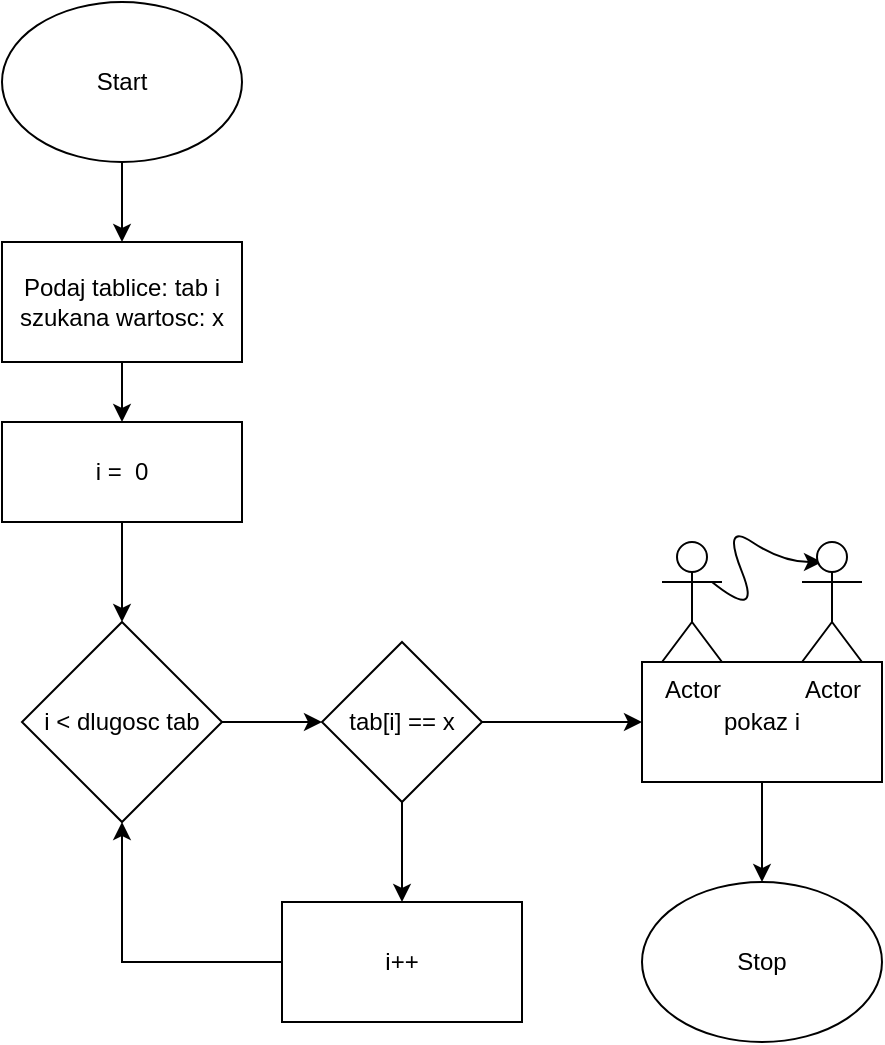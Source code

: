 <mxfile version="20.8.20" type="github">
  <diagram id="C5RBs43oDa-KdzZeNtuy" name="Page-1">
    <mxGraphModel dx="1434" dy="764" grid="1" gridSize="10" guides="1" tooltips="1" connect="1" arrows="1" fold="1" page="1" pageScale="1" pageWidth="827" pageHeight="1169" math="0" shadow="0">
      <root>
        <mxCell id="WIyWlLk6GJQsqaUBKTNV-0" />
        <mxCell id="WIyWlLk6GJQsqaUBKTNV-1" parent="WIyWlLk6GJQsqaUBKTNV-0" />
        <mxCell id="HesoKTyK_erUlwiVtJAj-3" style="edgeStyle=orthogonalEdgeStyle;rounded=0;orthogonalLoop=1;jettySize=auto;html=1;" edge="1" parent="WIyWlLk6GJQsqaUBKTNV-1" source="HesoKTyK_erUlwiVtJAj-0" target="HesoKTyK_erUlwiVtJAj-2">
          <mxGeometry relative="1" as="geometry" />
        </mxCell>
        <mxCell id="HesoKTyK_erUlwiVtJAj-0" value="Start" style="ellipse;whiteSpace=wrap;html=1;" vertex="1" parent="WIyWlLk6GJQsqaUBKTNV-1">
          <mxGeometry x="200" y="90" width="120" height="80" as="geometry" />
        </mxCell>
        <mxCell id="HesoKTyK_erUlwiVtJAj-1" value="Stop" style="ellipse;whiteSpace=wrap;html=1;" vertex="1" parent="WIyWlLk6GJQsqaUBKTNV-1">
          <mxGeometry x="520" y="530" width="120" height="80" as="geometry" />
        </mxCell>
        <mxCell id="HesoKTyK_erUlwiVtJAj-6" style="edgeStyle=orthogonalEdgeStyle;rounded=0;orthogonalLoop=1;jettySize=auto;html=1;" edge="1" parent="WIyWlLk6GJQsqaUBKTNV-1" source="HesoKTyK_erUlwiVtJAj-2" target="HesoKTyK_erUlwiVtJAj-5">
          <mxGeometry relative="1" as="geometry" />
        </mxCell>
        <mxCell id="HesoKTyK_erUlwiVtJAj-2" value="Podaj tablice: tab i szukana wartosc: x" style="rounded=0;whiteSpace=wrap;html=1;" vertex="1" parent="WIyWlLk6GJQsqaUBKTNV-1">
          <mxGeometry x="200" y="210" width="120" height="60" as="geometry" />
        </mxCell>
        <mxCell id="HesoKTyK_erUlwiVtJAj-10" style="edgeStyle=orthogonalEdgeStyle;rounded=0;orthogonalLoop=1;jettySize=auto;html=1;entryX=0.5;entryY=0;entryDx=0;entryDy=0;" edge="1" parent="WIyWlLk6GJQsqaUBKTNV-1" source="HesoKTyK_erUlwiVtJAj-5" target="HesoKTyK_erUlwiVtJAj-9">
          <mxGeometry relative="1" as="geometry" />
        </mxCell>
        <mxCell id="HesoKTyK_erUlwiVtJAj-5" value="i =&amp;nbsp; 0" style="whiteSpace=wrap;html=1;rounded=0;" vertex="1" parent="WIyWlLk6GJQsqaUBKTNV-1">
          <mxGeometry x="200" y="300" width="120" height="50" as="geometry" />
        </mxCell>
        <mxCell id="HesoKTyK_erUlwiVtJAj-8" style="edgeStyle=orthogonalEdgeStyle;rounded=0;orthogonalLoop=1;jettySize=auto;html=1;" edge="1" parent="WIyWlLk6GJQsqaUBKTNV-1" source="HesoKTyK_erUlwiVtJAj-7" target="HesoKTyK_erUlwiVtJAj-1">
          <mxGeometry relative="1" as="geometry" />
        </mxCell>
        <mxCell id="HesoKTyK_erUlwiVtJAj-7" value="pokaz i" style="rounded=0;whiteSpace=wrap;html=1;" vertex="1" parent="WIyWlLk6GJQsqaUBKTNV-1">
          <mxGeometry x="520" y="420" width="120" height="60" as="geometry" />
        </mxCell>
        <mxCell id="HesoKTyK_erUlwiVtJAj-14" style="edgeStyle=orthogonalEdgeStyle;rounded=0;orthogonalLoop=1;jettySize=auto;html=1;entryX=0;entryY=0.5;entryDx=0;entryDy=0;" edge="1" parent="WIyWlLk6GJQsqaUBKTNV-1" source="HesoKTyK_erUlwiVtJAj-9" target="HesoKTyK_erUlwiVtJAj-13">
          <mxGeometry relative="1" as="geometry" />
        </mxCell>
        <mxCell id="HesoKTyK_erUlwiVtJAj-9" value="i &amp;lt; dlugosc tab" style="rhombus;whiteSpace=wrap;html=1;" vertex="1" parent="WIyWlLk6GJQsqaUBKTNV-1">
          <mxGeometry x="210" y="400" width="100" height="100" as="geometry" />
        </mxCell>
        <mxCell id="HesoKTyK_erUlwiVtJAj-17" style="edgeStyle=orthogonalEdgeStyle;rounded=0;orthogonalLoop=1;jettySize=auto;html=1;" edge="1" parent="WIyWlLk6GJQsqaUBKTNV-1" source="HesoKTyK_erUlwiVtJAj-13" target="HesoKTyK_erUlwiVtJAj-16">
          <mxGeometry relative="1" as="geometry" />
        </mxCell>
        <mxCell id="HesoKTyK_erUlwiVtJAj-19" style="edgeStyle=orthogonalEdgeStyle;rounded=0;orthogonalLoop=1;jettySize=auto;html=1;entryX=0;entryY=0.5;entryDx=0;entryDy=0;" edge="1" parent="WIyWlLk6GJQsqaUBKTNV-1" source="HesoKTyK_erUlwiVtJAj-13" target="HesoKTyK_erUlwiVtJAj-7">
          <mxGeometry relative="1" as="geometry" />
        </mxCell>
        <mxCell id="HesoKTyK_erUlwiVtJAj-13" value="tab[i] == x" style="rhombus;whiteSpace=wrap;html=1;" vertex="1" parent="WIyWlLk6GJQsqaUBKTNV-1">
          <mxGeometry x="360" y="410" width="80" height="80" as="geometry" />
        </mxCell>
        <mxCell id="HesoKTyK_erUlwiVtJAj-18" style="edgeStyle=orthogonalEdgeStyle;rounded=0;orthogonalLoop=1;jettySize=auto;html=1;entryX=0.5;entryY=1;entryDx=0;entryDy=0;" edge="1" parent="WIyWlLk6GJQsqaUBKTNV-1" source="HesoKTyK_erUlwiVtJAj-16" target="HesoKTyK_erUlwiVtJAj-9">
          <mxGeometry relative="1" as="geometry" />
        </mxCell>
        <mxCell id="HesoKTyK_erUlwiVtJAj-16" value="i++" style="whiteSpace=wrap;html=1;" vertex="1" parent="WIyWlLk6GJQsqaUBKTNV-1">
          <mxGeometry x="340" y="540" width="120" height="60" as="geometry" />
        </mxCell>
        <mxCell id="HesoKTyK_erUlwiVtJAj-21" value="Actor" style="shape=umlActor;verticalLabelPosition=bottom;verticalAlign=top;html=1;outlineConnect=0;" vertex="1" parent="WIyWlLk6GJQsqaUBKTNV-1">
          <mxGeometry x="530" y="360" width="30" height="60" as="geometry" />
        </mxCell>
        <mxCell id="HesoKTyK_erUlwiVtJAj-23" value="" style="curved=1;endArrow=classic;html=1;rounded=0;" edge="1" parent="WIyWlLk6GJQsqaUBKTNV-1">
          <mxGeometry width="50" height="50" relative="1" as="geometry">
            <mxPoint x="555" y="380" as="sourcePoint" />
            <mxPoint x="610" y="370" as="targetPoint" />
            <Array as="points">
              <mxPoint x="580" y="400" />
              <mxPoint x="560" y="350" />
              <mxPoint x="590" y="370" />
            </Array>
          </mxGeometry>
        </mxCell>
        <mxCell id="HesoKTyK_erUlwiVtJAj-24" value="Actor" style="shape=umlActor;verticalLabelPosition=bottom;verticalAlign=top;html=1;outlineConnect=0;" vertex="1" parent="WIyWlLk6GJQsqaUBKTNV-1">
          <mxGeometry x="600" y="360" width="30" height="60" as="geometry" />
        </mxCell>
      </root>
    </mxGraphModel>
  </diagram>
</mxfile>
